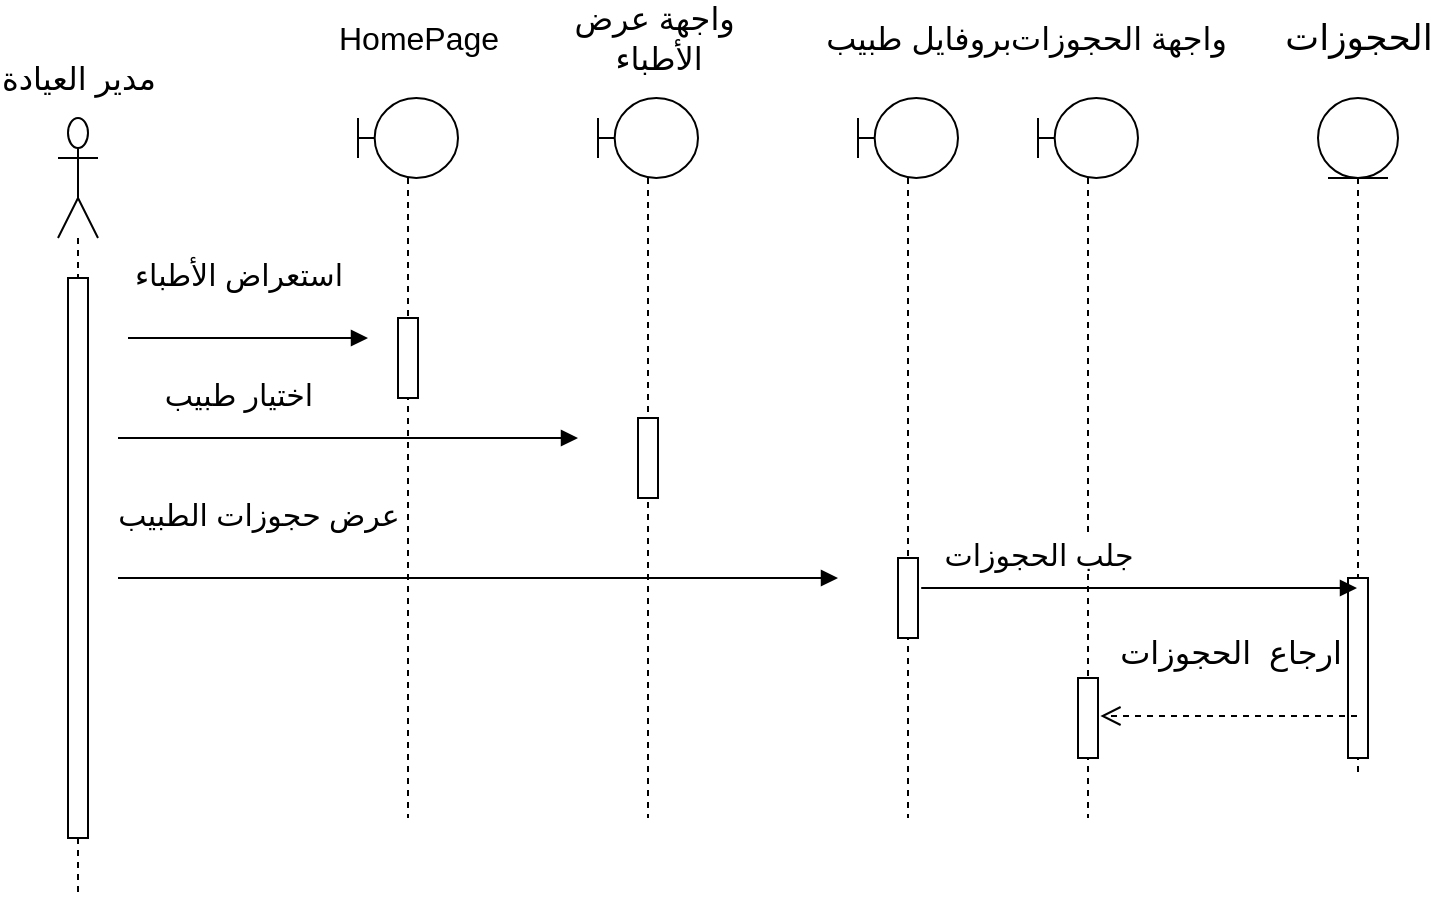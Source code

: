 <mxfile version="13.9.9" type="device"><diagram id="ghpdsUmrHFKond2ZVLY5" name="Page-1"><mxGraphModel dx="1205" dy="696" grid="1" gridSize="10" guides="1" tooltips="1" connect="1" arrows="1" fold="1" page="1" pageScale="1" pageWidth="850" pageHeight="1100" math="0" shadow="0"><root><mxCell id="0"/><mxCell id="1" parent="0"/><mxCell id="OIXn0X9iNoVzzzELvw-9-1" value="" style="shape=umlLifeline;participant=umlActor;perimeter=lifelinePerimeter;whiteSpace=wrap;html=1;container=1;collapsible=0;recursiveResize=0;verticalAlign=top;spacingTop=36;outlineConnect=0;size=60;" parent="1" vertex="1"><mxGeometry x="130" y="110" width="20" height="390" as="geometry"/></mxCell><mxCell id="OIXn0X9iNoVzzzELvw-9-3" value="" style="html=1;points=[];perimeter=orthogonalPerimeter;" parent="OIXn0X9iNoVzzzELvw-9-1" vertex="1"><mxGeometry x="5" y="80" width="10" height="280" as="geometry"/></mxCell><mxCell id="OIXn0X9iNoVzzzELvw-9-4" value="&lt;font style=&quot;font-size: 16px&quot;&gt;مدير العيادة&lt;br&gt;&lt;/font&gt;" style="text;html=1;align=center;verticalAlign=middle;resizable=0;points=[];autosize=1;" parent="1" vertex="1"><mxGeometry x="105" y="80" width="70" height="20" as="geometry"/></mxCell><mxCell id="OIXn0X9iNoVzzzELvw-9-5" value="" style="shape=umlLifeline;participant=umlBoundary;perimeter=lifelinePerimeter;whiteSpace=wrap;html=1;container=1;collapsible=0;recursiveResize=0;verticalAlign=top;spacingTop=36;outlineConnect=0;" parent="1" vertex="1"><mxGeometry x="400" y="100" width="50" height="360" as="geometry"/></mxCell><mxCell id="OIXn0X9iNoVzzzELvw-9-11" value="" style="html=1;points=[];perimeter=orthogonalPerimeter;" parent="OIXn0X9iNoVzzzELvw-9-5" vertex="1"><mxGeometry x="20" y="160" width="10" height="40" as="geometry"/></mxCell><mxCell id="OIXn0X9iNoVzzzELvw-9-6" value="" style="shape=umlLifeline;participant=umlBoundary;perimeter=lifelinePerimeter;whiteSpace=wrap;html=1;container=1;collapsible=0;recursiveResize=0;verticalAlign=top;spacingTop=36;outlineConnect=0;" parent="1" vertex="1"><mxGeometry x="530" y="100" width="50" height="360" as="geometry"/></mxCell><mxCell id="OIXn0X9iNoVzzzELvw-9-12" value="" style="html=1;points=[];perimeter=orthogonalPerimeter;" parent="OIXn0X9iNoVzzzELvw-9-6" vertex="1"><mxGeometry x="20" y="230" width="10" height="40" as="geometry"/></mxCell><mxCell id="OIXn0X9iNoVzzzELvw-9-7" value="" style="shape=umlLifeline;participant=umlBoundary;perimeter=lifelinePerimeter;whiteSpace=wrap;html=1;container=1;collapsible=0;recursiveResize=0;verticalAlign=top;spacingTop=36;outlineConnect=0;" parent="1" vertex="1"><mxGeometry x="280" y="100" width="50" height="360" as="geometry"/></mxCell><mxCell id="OIXn0X9iNoVzzzELvw-9-9" value="" style="html=1;points=[];perimeter=orthogonalPerimeter;" parent="OIXn0X9iNoVzzzELvw-9-7" vertex="1"><mxGeometry x="20" y="110" width="10" height="40" as="geometry"/></mxCell><mxCell id="OIXn0X9iNoVzzzELvw-9-8" value="&lt;font style=&quot;font-size: 15px&quot;&gt;استعراض الأطباء&lt;/font&gt;" style="html=1;verticalAlign=bottom;endArrow=block;entryX=0;entryY=0;" parent="1" edge="1"><mxGeometry x="-0.083" y="20" relative="1" as="geometry"><mxPoint x="165" y="220" as="sourcePoint"/><mxPoint x="285" y="220" as="targetPoint"/><mxPoint as="offset"/></mxGeometry></mxCell><mxCell id="OIXn0X9iNoVzzzELvw-9-10" value="&lt;font style=&quot;font-size: 15px&quot;&gt;اختيار طبيب&lt;/font&gt;" style="html=1;verticalAlign=bottom;endArrow=block;" parent="1" edge="1"><mxGeometry x="-0.478" y="10" relative="1" as="geometry"><mxPoint x="160" y="270" as="sourcePoint"/><mxPoint x="390" y="270" as="targetPoint"/><mxPoint as="offset"/></mxGeometry></mxCell><mxCell id="OIXn0X9iNoVzzzELvw-9-13" value="&lt;font style=&quot;font-size: 15px&quot;&gt;عرض حجوزات الطبيب&lt;/font&gt;" style="html=1;verticalAlign=bottom;endArrow=block;" parent="1" edge="1"><mxGeometry x="-0.611" y="20" relative="1" as="geometry"><mxPoint x="160" y="340" as="sourcePoint"/><mxPoint x="520" y="340" as="targetPoint"/><mxPoint as="offset"/></mxGeometry></mxCell><mxCell id="OIXn0X9iNoVzzzELvw-9-14" value="" style="shape=umlLifeline;participant=umlBoundary;perimeter=lifelinePerimeter;whiteSpace=wrap;html=1;container=1;collapsible=0;recursiveResize=0;verticalAlign=top;spacingTop=36;outlineConnect=0;" parent="1" vertex="1"><mxGeometry x="620" y="100" width="50" height="360" as="geometry"/></mxCell><mxCell id="OIXn0X9iNoVzzzELvw-9-15" value="" style="html=1;points=[];perimeter=orthogonalPerimeter;" parent="OIXn0X9iNoVzzzELvw-9-14" vertex="1"><mxGeometry x="20" y="290" width="10" height="40" as="geometry"/></mxCell><mxCell id="OIXn0X9iNoVzzzELvw-9-18" value="&lt;font style=&quot;font-size: 16px&quot;&gt;HomePage&lt;/font&gt;" style="text;html=1;align=center;verticalAlign=middle;resizable=0;points=[];autosize=1;" parent="1" vertex="1"><mxGeometry x="260" y="60" width="100" height="20" as="geometry"/></mxCell><mxCell id="OIXn0X9iNoVzzzELvw-9-19" value="&lt;font style=&quot;font-size: 16px&quot;&gt;واجهة عرض&amp;nbsp;&lt;br&gt;الأطباء&lt;br&gt;&lt;/font&gt;" style="text;html=1;align=center;verticalAlign=middle;resizable=0;points=[];autosize=1;" parent="1" vertex="1"><mxGeometry x="385" y="55" width="90" height="30" as="geometry"/></mxCell><mxCell id="OIXn0X9iNoVzzzELvw-9-20" value="&lt;font style=&quot;font-size: 16px&quot;&gt;بروفايل طبيب&lt;/font&gt;" style="text;html=1;align=center;verticalAlign=middle;resizable=0;points=[];autosize=1;" parent="1" vertex="1"><mxGeometry x="515" y="60" width="90" height="20" as="geometry"/></mxCell><mxCell id="OIXn0X9iNoVzzzELvw-9-21" value="&lt;font style=&quot;font-size: 16px&quot;&gt;واجهة الحجوزات&lt;/font&gt;" style="text;html=1;align=center;verticalAlign=middle;resizable=0;points=[];autosize=1;" parent="1" vertex="1"><mxGeometry x="610" y="60" width="100" height="20" as="geometry"/></mxCell><mxCell id="QD35HLtljKBwLhrOu7ed-2" value="" style="shape=umlLifeline;participant=umlEntity;perimeter=lifelinePerimeter;whiteSpace=wrap;html=1;container=1;collapsible=0;recursiveResize=0;verticalAlign=top;spacingTop=36;outlineConnect=0;" vertex="1" parent="1"><mxGeometry x="760" y="100" width="40" height="340" as="geometry"/></mxCell><mxCell id="QD35HLtljKBwLhrOu7ed-5" value="" style="html=1;points=[];perimeter=orthogonalPerimeter;" vertex="1" parent="QD35HLtljKBwLhrOu7ed-2"><mxGeometry x="15" y="240" width="10" height="90" as="geometry"/></mxCell><mxCell id="QD35HLtljKBwLhrOu7ed-3" value="&lt;font style=&quot;font-size: 15px&quot;&gt;جلب الحجوزات&lt;/font&gt;" style="html=1;verticalAlign=bottom;endArrow=block;exitX=1.16;exitY=0.375;exitDx=0;exitDy=0;exitPerimeter=0;" edge="1" parent="1" source="OIXn0X9iNoVzzzELvw-9-12" target="QD35HLtljKBwLhrOu7ed-2"><mxGeometry x="-0.464" y="5" relative="1" as="geometry"><mxPoint x="170" y="280" as="sourcePoint"/><mxPoint x="400" y="280" as="targetPoint"/><mxPoint as="offset"/></mxGeometry></mxCell><mxCell id="QD35HLtljKBwLhrOu7ed-6" value="&lt;font style=&quot;font-size: 16px&quot;&gt;ارجاع&amp;nbsp; الحجوزات&lt;/font&gt;" style="html=1;verticalAlign=bottom;endArrow=open;dashed=1;endSize=8;entryX=1.12;entryY=0.475;entryDx=0;entryDy=0;entryPerimeter=0;" edge="1" parent="1" source="QD35HLtljKBwLhrOu7ed-2" target="OIXn0X9iNoVzzzELvw-9-15"><mxGeometry y="-20" relative="1" as="geometry"><mxPoint x="340" y="290" as="targetPoint"/><mxPoint x="740" y="380" as="sourcePoint"/><mxPoint as="offset"/></mxGeometry></mxCell><mxCell id="QD35HLtljKBwLhrOu7ed-7" value="&lt;font style=&quot;font-size: 18px&quot;&gt;الحجوزات&lt;/font&gt;" style="text;html=1;align=center;verticalAlign=middle;resizable=0;points=[];autosize=1;" vertex="1" parent="1"><mxGeometry x="740" y="60" width="80" height="20" as="geometry"/></mxCell></root></mxGraphModel></diagram></mxfile>